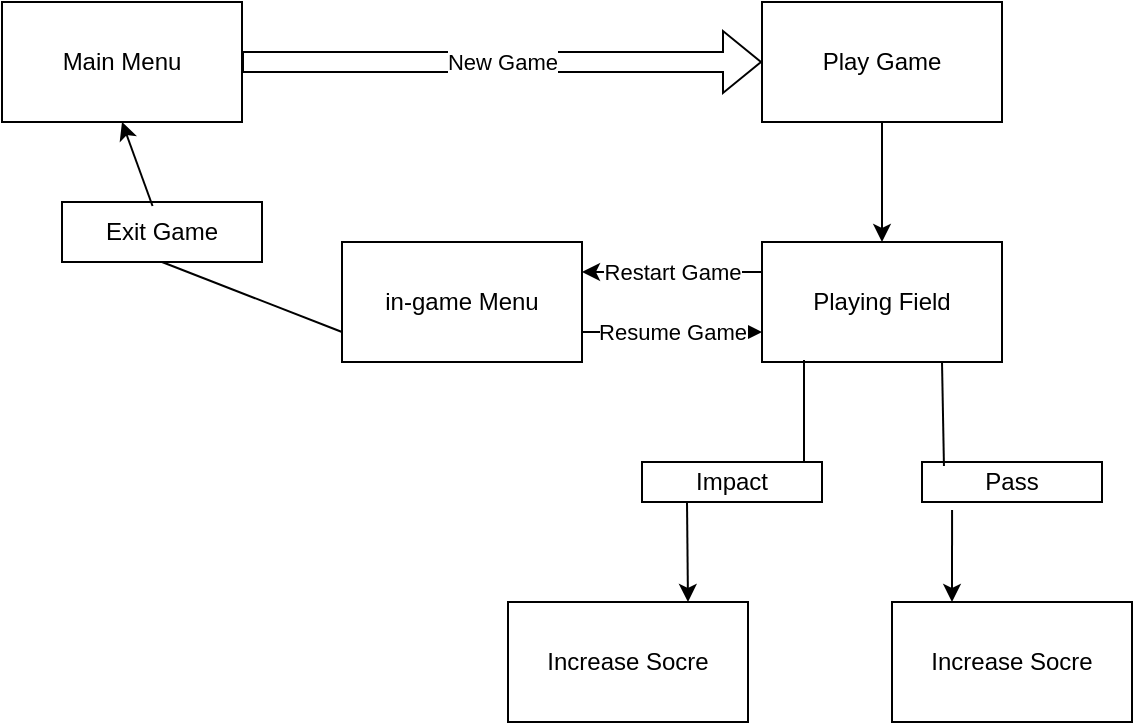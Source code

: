 <mxfile version="17.4.6" type="github">
  <diagram id="p8SwK3MLcbd8q6ZvAne0" name="Page-1">
    <mxGraphModel dx="1385" dy="578" grid="1" gridSize="10" guides="1" tooltips="1" connect="1" arrows="1" fold="1" page="1" pageScale="1" pageWidth="850" pageHeight="1100" math="0" shadow="0">
      <root>
        <mxCell id="0" />
        <mxCell id="1" parent="0" />
        <mxCell id="qBiedEyCLdeu1n9fLMtX-1" value="Main Menu" style="rounded=0;whiteSpace=wrap;html=1;" vertex="1" parent="1">
          <mxGeometry x="-20" y="230" width="120" height="60" as="geometry" />
        </mxCell>
        <mxCell id="qBiedEyCLdeu1n9fLMtX-2" value="Play Game" style="rounded=0;whiteSpace=wrap;html=1;" vertex="1" parent="1">
          <mxGeometry x="360" y="230" width="120" height="60" as="geometry" />
        </mxCell>
        <mxCell id="qBiedEyCLdeu1n9fLMtX-3" value="New Game" style="shape=flexArrow;endArrow=classic;html=1;rounded=0;exitX=1;exitY=0.5;exitDx=0;exitDy=0;entryX=0;entryY=0.5;entryDx=0;entryDy=0;" edge="1" parent="1" source="qBiedEyCLdeu1n9fLMtX-1" target="qBiedEyCLdeu1n9fLMtX-2">
          <mxGeometry width="50" height="50" relative="1" as="geometry">
            <mxPoint x="310" y="280" as="sourcePoint" />
            <mxPoint x="360" y="230" as="targetPoint" />
          </mxGeometry>
        </mxCell>
        <mxCell id="qBiedEyCLdeu1n9fLMtX-4" value="Playing Field" style="rounded=0;whiteSpace=wrap;html=1;" vertex="1" parent="1">
          <mxGeometry x="360" y="350" width="120" height="60" as="geometry" />
        </mxCell>
        <mxCell id="qBiedEyCLdeu1n9fLMtX-5" value="" style="endArrow=classic;html=1;rounded=0;entryX=0.5;entryY=0;entryDx=0;entryDy=0;" edge="1" parent="1" source="qBiedEyCLdeu1n9fLMtX-2" target="qBiedEyCLdeu1n9fLMtX-4">
          <mxGeometry width="50" height="50" relative="1" as="geometry">
            <mxPoint x="360" y="280" as="sourcePoint" />
            <mxPoint x="410" y="230" as="targetPoint" />
          </mxGeometry>
        </mxCell>
        <mxCell id="qBiedEyCLdeu1n9fLMtX-6" value="Pass" style="rounded=0;whiteSpace=wrap;html=1;" vertex="1" parent="1">
          <mxGeometry x="440" y="460" width="90" height="20" as="geometry" />
        </mxCell>
        <mxCell id="qBiedEyCLdeu1n9fLMtX-7" value="Increase Socre" style="rounded=0;whiteSpace=wrap;html=1;" vertex="1" parent="1">
          <mxGeometry x="425" y="530" width="120" height="60" as="geometry" />
        </mxCell>
        <mxCell id="qBiedEyCLdeu1n9fLMtX-8" value="" style="endArrow=none;html=1;rounded=0;entryX=0.75;entryY=1;entryDx=0;entryDy=0;exitX=0.122;exitY=0.1;exitDx=0;exitDy=0;exitPerimeter=0;" edge="1" parent="1" source="qBiedEyCLdeu1n9fLMtX-6" target="qBiedEyCLdeu1n9fLMtX-4">
          <mxGeometry width="50" height="50" relative="1" as="geometry">
            <mxPoint x="360" y="430" as="sourcePoint" />
            <mxPoint x="410" y="380" as="targetPoint" />
          </mxGeometry>
        </mxCell>
        <mxCell id="qBiedEyCLdeu1n9fLMtX-9" value="Impact" style="rounded=0;whiteSpace=wrap;html=1;" vertex="1" parent="1">
          <mxGeometry x="300" y="460" width="90" height="20" as="geometry" />
        </mxCell>
        <mxCell id="qBiedEyCLdeu1n9fLMtX-10" value="Increase Socre" style="rounded=0;whiteSpace=wrap;html=1;" vertex="1" parent="1">
          <mxGeometry x="233" y="530" width="120" height="60" as="geometry" />
        </mxCell>
        <mxCell id="qBiedEyCLdeu1n9fLMtX-11" value="" style="endArrow=none;html=1;rounded=0;entryX=0.175;entryY=0.983;entryDx=0;entryDy=0;entryPerimeter=0;" edge="1" parent="1" target="qBiedEyCLdeu1n9fLMtX-4">
          <mxGeometry width="50" height="50" relative="1" as="geometry">
            <mxPoint x="381" y="460" as="sourcePoint" />
            <mxPoint x="410" y="460" as="targetPoint" />
          </mxGeometry>
        </mxCell>
        <mxCell id="qBiedEyCLdeu1n9fLMtX-12" value="" style="endArrow=classic;html=1;rounded=0;entryX=0.75;entryY=0;entryDx=0;entryDy=0;exitX=0.25;exitY=1;exitDx=0;exitDy=0;" edge="1" parent="1" source="qBiedEyCLdeu1n9fLMtX-9" target="qBiedEyCLdeu1n9fLMtX-10">
          <mxGeometry width="50" height="50" relative="1" as="geometry">
            <mxPoint x="360" y="510" as="sourcePoint" />
            <mxPoint x="410" y="460" as="targetPoint" />
          </mxGeometry>
        </mxCell>
        <mxCell id="qBiedEyCLdeu1n9fLMtX-13" value="" style="endArrow=classic;html=1;rounded=0;entryX=0.25;entryY=0;entryDx=0;entryDy=0;exitX=0.167;exitY=1.2;exitDx=0;exitDy=0;exitPerimeter=0;" edge="1" parent="1" source="qBiedEyCLdeu1n9fLMtX-6" target="qBiedEyCLdeu1n9fLMtX-7">
          <mxGeometry width="50" height="50" relative="1" as="geometry">
            <mxPoint x="360" y="510" as="sourcePoint" />
            <mxPoint x="410" y="460" as="targetPoint" />
          </mxGeometry>
        </mxCell>
        <mxCell id="qBiedEyCLdeu1n9fLMtX-14" value="in-game Menu" style="rounded=0;whiteSpace=wrap;html=1;" vertex="1" parent="1">
          <mxGeometry x="150" y="350" width="120" height="60" as="geometry" />
        </mxCell>
        <mxCell id="qBiedEyCLdeu1n9fLMtX-18" value="Restart Game" style="endArrow=classic;html=1;rounded=0;startSize=0;endSize=6;sourcePerimeterSpacing=-2;strokeColor=default;strokeWidth=1;entryX=1;entryY=0.25;entryDx=0;entryDy=0;exitX=0;exitY=0.25;exitDx=0;exitDy=0;" edge="1" parent="1" source="qBiedEyCLdeu1n9fLMtX-4" target="qBiedEyCLdeu1n9fLMtX-14">
          <mxGeometry width="50" height="50" relative="1" as="geometry">
            <mxPoint x="580" y="530" as="sourcePoint" />
            <mxPoint x="630" y="480" as="targetPoint" />
          </mxGeometry>
        </mxCell>
        <mxCell id="qBiedEyCLdeu1n9fLMtX-19" value="Resume Game" style="endArrow=classic;html=1;rounded=0;startSize=0;endSize=6;sourcePerimeterSpacing=-2;strokeColor=default;strokeWidth=1;entryX=0;entryY=0.75;entryDx=0;entryDy=0;exitX=1;exitY=0.75;exitDx=0;exitDy=0;" edge="1" parent="1" source="qBiedEyCLdeu1n9fLMtX-14" target="qBiedEyCLdeu1n9fLMtX-4">
          <mxGeometry width="50" height="50" relative="1" as="geometry">
            <mxPoint x="340" y="510" as="sourcePoint" />
            <mxPoint x="390" y="460" as="targetPoint" />
          </mxGeometry>
        </mxCell>
        <mxCell id="qBiedEyCLdeu1n9fLMtX-21" value="Exit Game" style="rounded=0;whiteSpace=wrap;html=1;" vertex="1" parent="1">
          <mxGeometry x="10" y="330" width="100" height="30" as="geometry" />
        </mxCell>
        <mxCell id="qBiedEyCLdeu1n9fLMtX-22" value="" style="endArrow=classic;html=1;rounded=0;startSize=0;endSize=6;sourcePerimeterSpacing=-2;strokeColor=default;strokeWidth=1;entryX=0.5;entryY=1;entryDx=0;entryDy=0;" edge="1" parent="1" source="qBiedEyCLdeu1n9fLMtX-21" target="qBiedEyCLdeu1n9fLMtX-1">
          <mxGeometry width="50" height="50" relative="1" as="geometry">
            <mxPoint x="230" y="420" as="sourcePoint" />
            <mxPoint x="280" y="370" as="targetPoint" />
          </mxGeometry>
        </mxCell>
        <mxCell id="qBiedEyCLdeu1n9fLMtX-23" value="" style="endArrow=none;html=1;rounded=0;startSize=0;endSize=6;sourcePerimeterSpacing=-2;strokeColor=default;strokeWidth=1;exitX=0.5;exitY=1;exitDx=0;exitDy=0;entryX=0;entryY=0.75;entryDx=0;entryDy=0;" edge="1" parent="1" source="qBiedEyCLdeu1n9fLMtX-21" target="qBiedEyCLdeu1n9fLMtX-14">
          <mxGeometry width="50" height="50" relative="1" as="geometry">
            <mxPoint x="230" y="420" as="sourcePoint" />
            <mxPoint x="280" y="370" as="targetPoint" />
          </mxGeometry>
        </mxCell>
      </root>
    </mxGraphModel>
  </diagram>
</mxfile>

